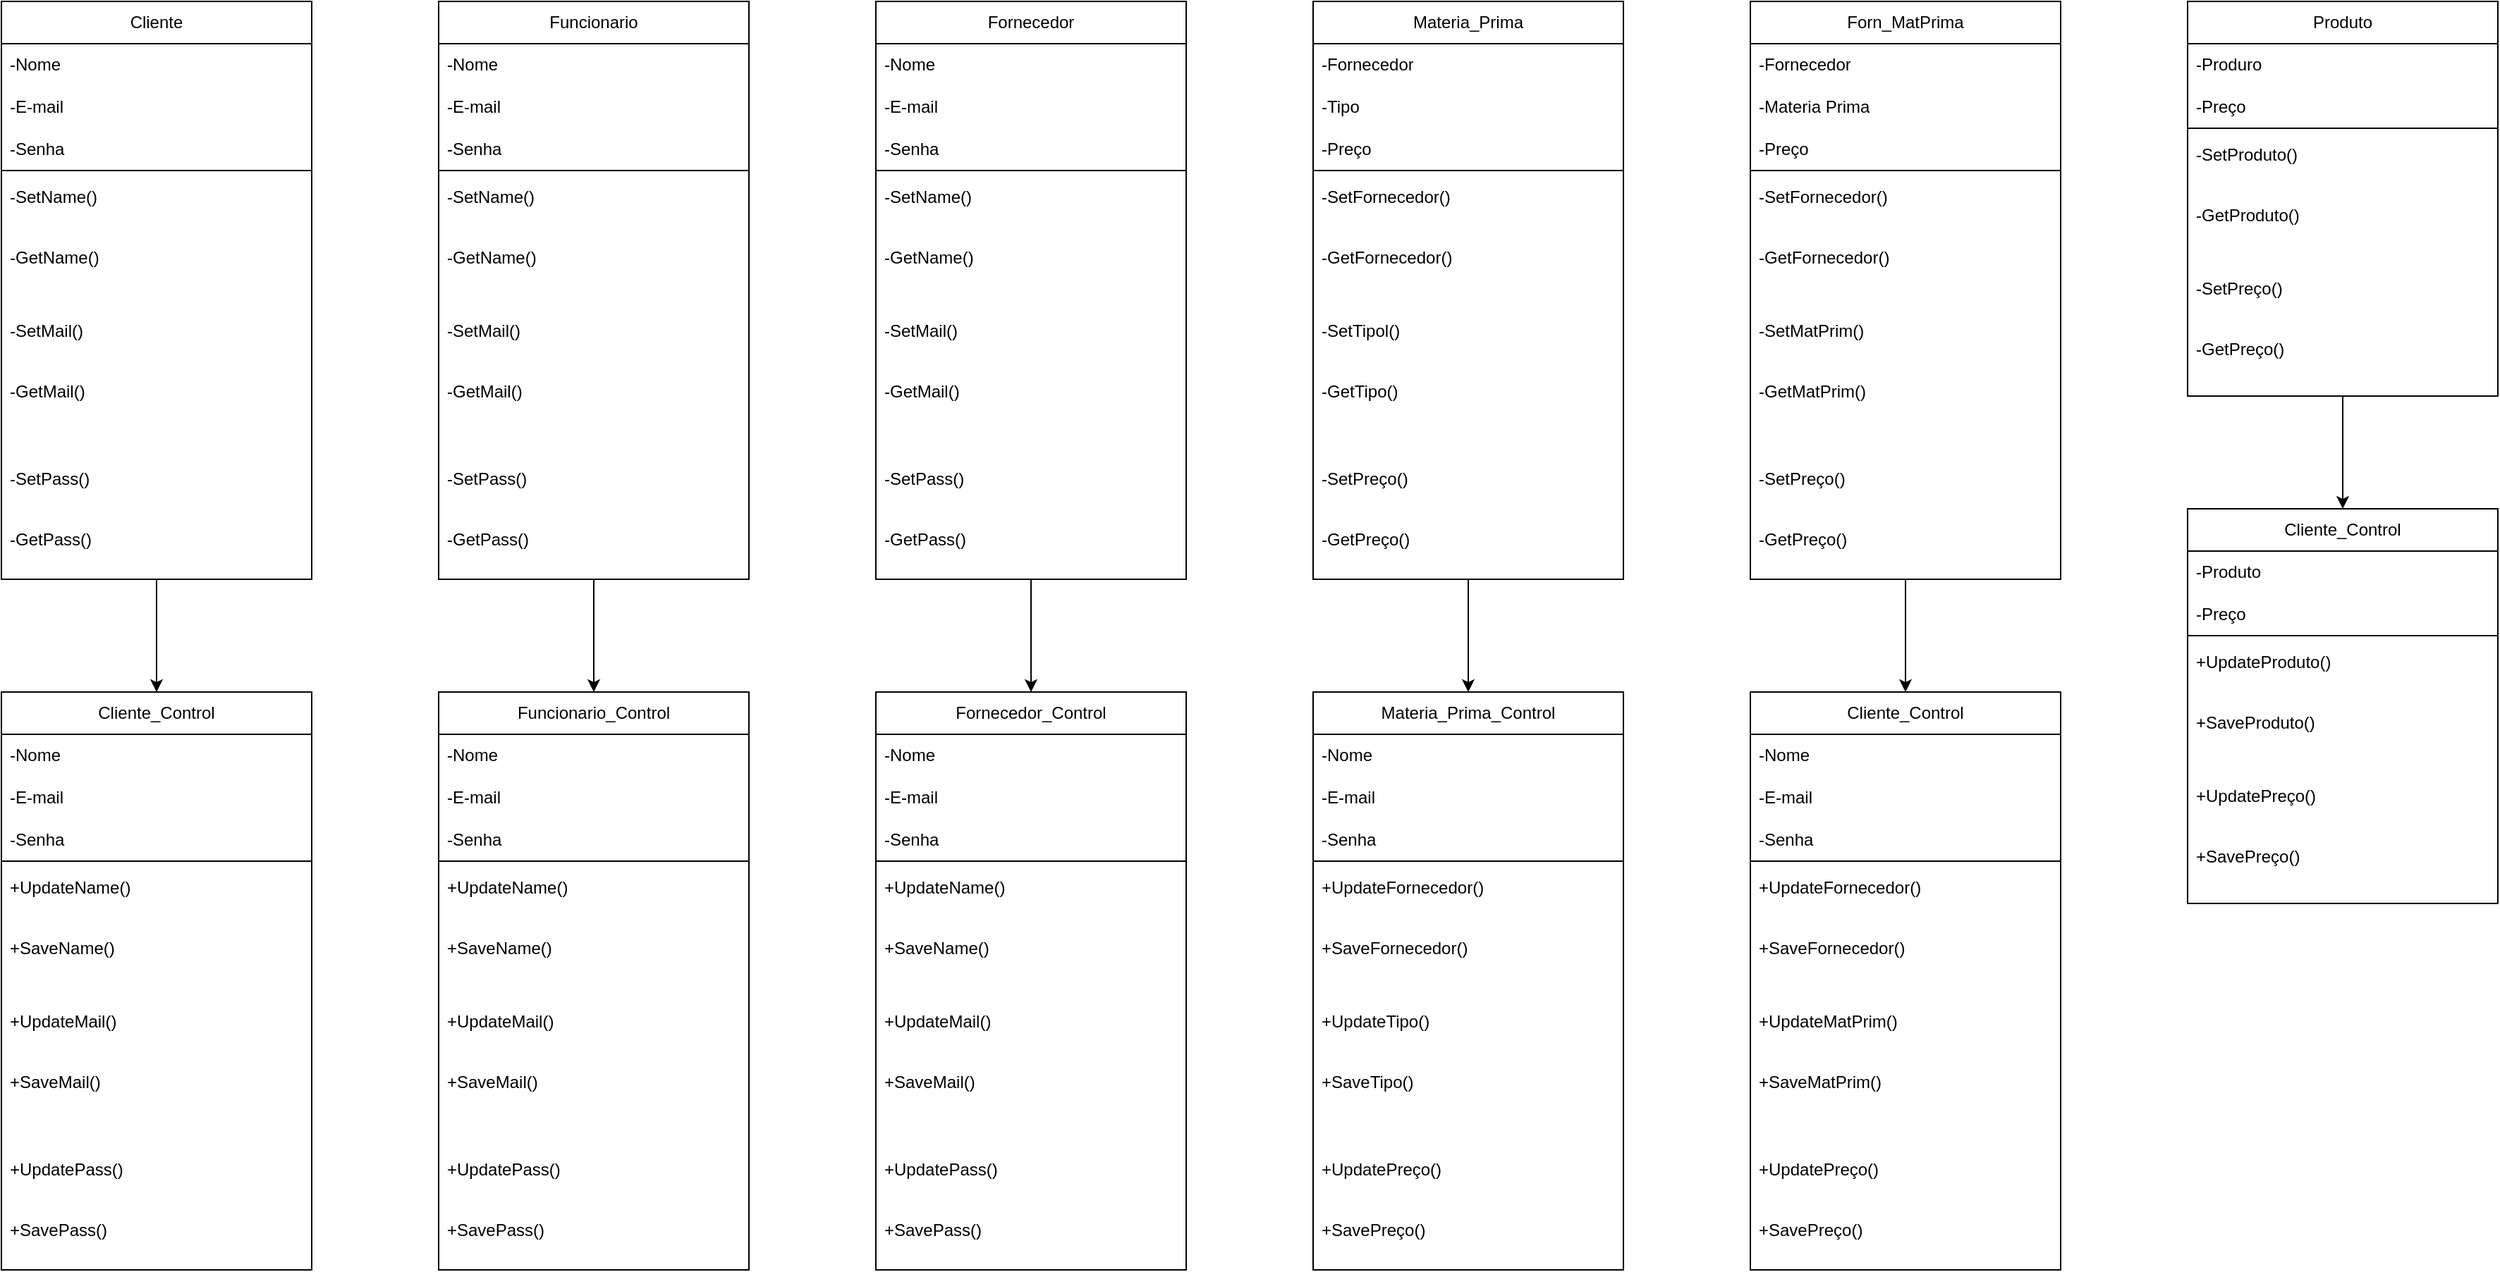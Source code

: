 <mxfile version="24.7.1" type="device">
  <diagram name="Página-1" id="zvrtA9uMxVIVxmkXYuaZ">
    <mxGraphModel dx="1664" dy="1081" grid="1" gridSize="10" guides="1" tooltips="1" connect="1" arrows="1" fold="1" page="0" pageScale="1" pageWidth="827" pageHeight="1169" math="0" shadow="0">
      <root>
        <mxCell id="0" />
        <mxCell id="1" parent="0" />
        <mxCell id="nqhEkGHsLleYSF5zNb8S-118" value="" style="group" vertex="1" connectable="0" parent="1">
          <mxGeometry x="-40" y="-180" width="220" height="410" as="geometry" />
        </mxCell>
        <mxCell id="nqhEkGHsLleYSF5zNb8S-119" value="Cliente" style="swimlane;fontStyle=0;childLayout=stackLayout;horizontal=1;startSize=30;horizontalStack=0;resizeParent=1;resizeParentMax=0;resizeLast=0;collapsible=1;marginBottom=0;whiteSpace=wrap;html=1;" vertex="1" parent="nqhEkGHsLleYSF5zNb8S-118">
          <mxGeometry width="220" height="120" as="geometry" />
        </mxCell>
        <mxCell id="nqhEkGHsLleYSF5zNb8S-120" value="-Nome" style="text;strokeColor=none;fillColor=none;align=left;verticalAlign=middle;spacingLeft=4;spacingRight=4;overflow=hidden;points=[[0,0.5],[1,0.5]];portConstraint=eastwest;rotatable=0;whiteSpace=wrap;html=1;" vertex="1" parent="nqhEkGHsLleYSF5zNb8S-119">
          <mxGeometry y="30" width="220" height="30" as="geometry" />
        </mxCell>
        <mxCell id="nqhEkGHsLleYSF5zNb8S-121" value="-E-mail" style="text;strokeColor=none;fillColor=none;align=left;verticalAlign=middle;spacingLeft=4;spacingRight=4;overflow=hidden;points=[[0,0.5],[1,0.5]];portConstraint=eastwest;rotatable=0;whiteSpace=wrap;html=1;" vertex="1" parent="nqhEkGHsLleYSF5zNb8S-119">
          <mxGeometry y="60" width="220" height="30" as="geometry" />
        </mxCell>
        <mxCell id="nqhEkGHsLleYSF5zNb8S-122" value="&lt;div&gt;-Senha&lt;/div&gt;" style="text;strokeColor=none;fillColor=none;align=left;verticalAlign=middle;spacingLeft=4;spacingRight=4;overflow=hidden;points=[[0,0.5],[1,0.5]];portConstraint=eastwest;rotatable=0;whiteSpace=wrap;html=1;" vertex="1" parent="nqhEkGHsLleYSF5zNb8S-119">
          <mxGeometry y="90" width="220" height="30" as="geometry" />
        </mxCell>
        <mxCell id="nqhEkGHsLleYSF5zNb8S-123" value="" style="swimlane;fontStyle=0;childLayout=stackLayout;horizontal=1;startSize=0;horizontalStack=0;resizeParent=1;resizeParentMax=0;resizeLast=0;collapsible=1;marginBottom=0;whiteSpace=wrap;html=1;" vertex="1" parent="nqhEkGHsLleYSF5zNb8S-118">
          <mxGeometry y="120" width="220" height="290" as="geometry" />
        </mxCell>
        <mxCell id="nqhEkGHsLleYSF5zNb8S-124" value="-SetName()&lt;div&gt;&lt;br&gt;&lt;/div&gt;&lt;div&gt;&lt;br&gt;&lt;div&gt;-GetName()&lt;/div&gt;&lt;/div&gt;" style="text;strokeColor=none;fillColor=none;align=left;verticalAlign=middle;spacingLeft=4;spacingRight=4;overflow=hidden;points=[[0,0.5],[1,0.5]];portConstraint=eastwest;rotatable=0;whiteSpace=wrap;html=1;" vertex="1" parent="nqhEkGHsLleYSF5zNb8S-123">
          <mxGeometry width="220" height="80" as="geometry" />
        </mxCell>
        <mxCell id="nqhEkGHsLleYSF5zNb8S-125" value="-SetMail()&lt;div&gt;&lt;br&gt;&lt;/div&gt;&lt;div&gt;&lt;br&gt;&lt;div&gt;-GetMail()&lt;/div&gt;&lt;/div&gt;" style="text;strokeColor=none;fillColor=none;align=left;verticalAlign=middle;spacingLeft=4;spacingRight=4;overflow=hidden;points=[[0,0.5],[1,0.5]];portConstraint=eastwest;rotatable=0;whiteSpace=wrap;html=1;" vertex="1" parent="nqhEkGHsLleYSF5zNb8S-123">
          <mxGeometry y="80" width="220" height="110" as="geometry" />
        </mxCell>
        <mxCell id="nqhEkGHsLleYSF5zNb8S-126" value="-SetPass()&lt;div&gt;&lt;br&gt;&lt;/div&gt;&lt;div&gt;&lt;br&gt;&lt;/div&gt;&lt;div&gt;-GetPass()&lt;/div&gt;" style="text;strokeColor=none;fillColor=none;align=left;verticalAlign=middle;spacingLeft=4;spacingRight=4;overflow=hidden;points=[[0,0.5],[1,0.5]];portConstraint=eastwest;rotatable=0;whiteSpace=wrap;html=1;" vertex="1" parent="nqhEkGHsLleYSF5zNb8S-123">
          <mxGeometry y="190" width="220" height="100" as="geometry" />
        </mxCell>
        <mxCell id="nqhEkGHsLleYSF5zNb8S-127" value="" style="group" vertex="1" connectable="0" parent="1">
          <mxGeometry x="-40" y="310" width="220" height="410" as="geometry" />
        </mxCell>
        <mxCell id="nqhEkGHsLleYSF5zNb8S-128" value="Cliente_Control" style="swimlane;fontStyle=0;childLayout=stackLayout;horizontal=1;startSize=30;horizontalStack=0;resizeParent=1;resizeParentMax=0;resizeLast=0;collapsible=1;marginBottom=0;whiteSpace=wrap;html=1;" vertex="1" parent="nqhEkGHsLleYSF5zNb8S-127">
          <mxGeometry width="220" height="120" as="geometry" />
        </mxCell>
        <mxCell id="nqhEkGHsLleYSF5zNb8S-129" value="-Nome" style="text;strokeColor=none;fillColor=none;align=left;verticalAlign=middle;spacingLeft=4;spacingRight=4;overflow=hidden;points=[[0,0.5],[1,0.5]];portConstraint=eastwest;rotatable=0;whiteSpace=wrap;html=1;" vertex="1" parent="nqhEkGHsLleYSF5zNb8S-128">
          <mxGeometry y="30" width="220" height="30" as="geometry" />
        </mxCell>
        <mxCell id="nqhEkGHsLleYSF5zNb8S-130" value="-E-mail" style="text;strokeColor=none;fillColor=none;align=left;verticalAlign=middle;spacingLeft=4;spacingRight=4;overflow=hidden;points=[[0,0.5],[1,0.5]];portConstraint=eastwest;rotatable=0;whiteSpace=wrap;html=1;" vertex="1" parent="nqhEkGHsLleYSF5zNb8S-128">
          <mxGeometry y="60" width="220" height="30" as="geometry" />
        </mxCell>
        <mxCell id="nqhEkGHsLleYSF5zNb8S-131" value="&lt;div&gt;-Senha&lt;/div&gt;" style="text;strokeColor=none;fillColor=none;align=left;verticalAlign=middle;spacingLeft=4;spacingRight=4;overflow=hidden;points=[[0,0.5],[1,0.5]];portConstraint=eastwest;rotatable=0;whiteSpace=wrap;html=1;" vertex="1" parent="nqhEkGHsLleYSF5zNb8S-128">
          <mxGeometry y="90" width="220" height="30" as="geometry" />
        </mxCell>
        <mxCell id="nqhEkGHsLleYSF5zNb8S-132" value="" style="swimlane;fontStyle=0;childLayout=stackLayout;horizontal=1;startSize=0;horizontalStack=0;resizeParent=1;resizeParentMax=0;resizeLast=0;collapsible=1;marginBottom=0;whiteSpace=wrap;html=1;" vertex="1" parent="nqhEkGHsLleYSF5zNb8S-127">
          <mxGeometry y="120" width="220" height="290" as="geometry" />
        </mxCell>
        <mxCell id="nqhEkGHsLleYSF5zNb8S-133" value="+UpdateName()&lt;div&gt;&lt;br&gt;&lt;/div&gt;&lt;div&gt;&lt;br&gt;&lt;div&gt;+SaveName()&lt;/div&gt;&lt;/div&gt;" style="text;strokeColor=none;fillColor=none;align=left;verticalAlign=middle;spacingLeft=4;spacingRight=4;overflow=hidden;points=[[0,0.5],[1,0.5]];portConstraint=eastwest;rotatable=0;whiteSpace=wrap;html=1;" vertex="1" parent="nqhEkGHsLleYSF5zNb8S-132">
          <mxGeometry width="220" height="80" as="geometry" />
        </mxCell>
        <mxCell id="nqhEkGHsLleYSF5zNb8S-134" value="+UpdateMail()&lt;div&gt;&lt;br&gt;&lt;/div&gt;&lt;div&gt;&lt;br&gt;&lt;div&gt;+SaveMail()&lt;/div&gt;&lt;/div&gt;" style="text;strokeColor=none;fillColor=none;align=left;verticalAlign=middle;spacingLeft=4;spacingRight=4;overflow=hidden;points=[[0,0.5],[1,0.5]];portConstraint=eastwest;rotatable=0;whiteSpace=wrap;html=1;" vertex="1" parent="nqhEkGHsLleYSF5zNb8S-132">
          <mxGeometry y="80" width="220" height="110" as="geometry" />
        </mxCell>
        <mxCell id="nqhEkGHsLleYSF5zNb8S-135" value="+UpdatePass()&lt;div&gt;&lt;br&gt;&lt;/div&gt;&lt;div&gt;&lt;span style=&quot;background-color: initial;&quot;&gt;&lt;br&gt;&lt;/span&gt;&lt;/div&gt;&lt;div&gt;&lt;span style=&quot;background-color: initial;&quot;&gt;+SavePass()&lt;/span&gt;&lt;br&gt;&lt;/div&gt;" style="text;strokeColor=none;fillColor=none;align=left;verticalAlign=middle;spacingLeft=4;spacingRight=4;overflow=hidden;points=[[0,0.5],[1,0.5]];portConstraint=eastwest;rotatable=0;whiteSpace=wrap;html=1;" vertex="1" parent="nqhEkGHsLleYSF5zNb8S-132">
          <mxGeometry y="190" width="220" height="100" as="geometry" />
        </mxCell>
        <mxCell id="nqhEkGHsLleYSF5zNb8S-136" value="" style="endArrow=classic;html=1;rounded=0;entryX=0.5;entryY=0;entryDx=0;entryDy=0;" edge="1" parent="1" target="nqhEkGHsLleYSF5zNb8S-128">
          <mxGeometry width="50" height="50" relative="1" as="geometry">
            <mxPoint x="70" y="230" as="sourcePoint" />
            <mxPoint x="-20" y="150" as="targetPoint" />
          </mxGeometry>
        </mxCell>
        <mxCell id="nqhEkGHsLleYSF5zNb8S-213" value="" style="group" vertex="1" connectable="0" parent="1">
          <mxGeometry x="270" y="-180" width="220" height="410" as="geometry" />
        </mxCell>
        <mxCell id="nqhEkGHsLleYSF5zNb8S-214" value="Funcionario" style="swimlane;fontStyle=0;childLayout=stackLayout;horizontal=1;startSize=30;horizontalStack=0;resizeParent=1;resizeParentMax=0;resizeLast=0;collapsible=1;marginBottom=0;whiteSpace=wrap;html=1;" vertex="1" parent="nqhEkGHsLleYSF5zNb8S-213">
          <mxGeometry width="220" height="120" as="geometry" />
        </mxCell>
        <mxCell id="nqhEkGHsLleYSF5zNb8S-215" value="-Nome" style="text;strokeColor=none;fillColor=none;align=left;verticalAlign=middle;spacingLeft=4;spacingRight=4;overflow=hidden;points=[[0,0.5],[1,0.5]];portConstraint=eastwest;rotatable=0;whiteSpace=wrap;html=1;" vertex="1" parent="nqhEkGHsLleYSF5zNb8S-214">
          <mxGeometry y="30" width="220" height="30" as="geometry" />
        </mxCell>
        <mxCell id="nqhEkGHsLleYSF5zNb8S-216" value="-E-mail" style="text;strokeColor=none;fillColor=none;align=left;verticalAlign=middle;spacingLeft=4;spacingRight=4;overflow=hidden;points=[[0,0.5],[1,0.5]];portConstraint=eastwest;rotatable=0;whiteSpace=wrap;html=1;" vertex="1" parent="nqhEkGHsLleYSF5zNb8S-214">
          <mxGeometry y="60" width="220" height="30" as="geometry" />
        </mxCell>
        <mxCell id="nqhEkGHsLleYSF5zNb8S-217" value="&lt;div&gt;-Senha&lt;/div&gt;" style="text;strokeColor=none;fillColor=none;align=left;verticalAlign=middle;spacingLeft=4;spacingRight=4;overflow=hidden;points=[[0,0.5],[1,0.5]];portConstraint=eastwest;rotatable=0;whiteSpace=wrap;html=1;" vertex="1" parent="nqhEkGHsLleYSF5zNb8S-214">
          <mxGeometry y="90" width="220" height="30" as="geometry" />
        </mxCell>
        <mxCell id="nqhEkGHsLleYSF5zNb8S-218" value="" style="swimlane;fontStyle=0;childLayout=stackLayout;horizontal=1;startSize=0;horizontalStack=0;resizeParent=1;resizeParentMax=0;resizeLast=0;collapsible=1;marginBottom=0;whiteSpace=wrap;html=1;" vertex="1" parent="nqhEkGHsLleYSF5zNb8S-213">
          <mxGeometry y="120" width="220" height="290" as="geometry" />
        </mxCell>
        <mxCell id="nqhEkGHsLleYSF5zNb8S-219" value="-SetName()&lt;div&gt;&lt;br&gt;&lt;/div&gt;&lt;div&gt;&lt;br&gt;&lt;div&gt;-GetName()&lt;/div&gt;&lt;/div&gt;" style="text;strokeColor=none;fillColor=none;align=left;verticalAlign=middle;spacingLeft=4;spacingRight=4;overflow=hidden;points=[[0,0.5],[1,0.5]];portConstraint=eastwest;rotatable=0;whiteSpace=wrap;html=1;" vertex="1" parent="nqhEkGHsLleYSF5zNb8S-218">
          <mxGeometry width="220" height="80" as="geometry" />
        </mxCell>
        <mxCell id="nqhEkGHsLleYSF5zNb8S-220" value="-SetMail()&lt;div&gt;&lt;br&gt;&lt;/div&gt;&lt;div&gt;&lt;br&gt;&lt;div&gt;-GetMail()&lt;/div&gt;&lt;/div&gt;" style="text;strokeColor=none;fillColor=none;align=left;verticalAlign=middle;spacingLeft=4;spacingRight=4;overflow=hidden;points=[[0,0.5],[1,0.5]];portConstraint=eastwest;rotatable=0;whiteSpace=wrap;html=1;" vertex="1" parent="nqhEkGHsLleYSF5zNb8S-218">
          <mxGeometry y="80" width="220" height="110" as="geometry" />
        </mxCell>
        <mxCell id="nqhEkGHsLleYSF5zNb8S-221" value="-SetPass()&lt;div&gt;&lt;br&gt;&lt;/div&gt;&lt;div&gt;&lt;br&gt;&lt;/div&gt;&lt;div&gt;-GetPass()&lt;/div&gt;" style="text;strokeColor=none;fillColor=none;align=left;verticalAlign=middle;spacingLeft=4;spacingRight=4;overflow=hidden;points=[[0,0.5],[1,0.5]];portConstraint=eastwest;rotatable=0;whiteSpace=wrap;html=1;" vertex="1" parent="nqhEkGHsLleYSF5zNb8S-218">
          <mxGeometry y="190" width="220" height="100" as="geometry" />
        </mxCell>
        <mxCell id="nqhEkGHsLleYSF5zNb8S-222" value="" style="group" vertex="1" connectable="0" parent="1">
          <mxGeometry x="270" y="310" width="220" height="410" as="geometry" />
        </mxCell>
        <mxCell id="nqhEkGHsLleYSF5zNb8S-223" value="Funcionario_Control" style="swimlane;fontStyle=0;childLayout=stackLayout;horizontal=1;startSize=30;horizontalStack=0;resizeParent=1;resizeParentMax=0;resizeLast=0;collapsible=1;marginBottom=0;whiteSpace=wrap;html=1;" vertex="1" parent="nqhEkGHsLleYSF5zNb8S-222">
          <mxGeometry width="220" height="120" as="geometry" />
        </mxCell>
        <mxCell id="nqhEkGHsLleYSF5zNb8S-224" value="-Nome" style="text;strokeColor=none;fillColor=none;align=left;verticalAlign=middle;spacingLeft=4;spacingRight=4;overflow=hidden;points=[[0,0.5],[1,0.5]];portConstraint=eastwest;rotatable=0;whiteSpace=wrap;html=1;" vertex="1" parent="nqhEkGHsLleYSF5zNb8S-223">
          <mxGeometry y="30" width="220" height="30" as="geometry" />
        </mxCell>
        <mxCell id="nqhEkGHsLleYSF5zNb8S-225" value="-E-mail" style="text;strokeColor=none;fillColor=none;align=left;verticalAlign=middle;spacingLeft=4;spacingRight=4;overflow=hidden;points=[[0,0.5],[1,0.5]];portConstraint=eastwest;rotatable=0;whiteSpace=wrap;html=1;" vertex="1" parent="nqhEkGHsLleYSF5zNb8S-223">
          <mxGeometry y="60" width="220" height="30" as="geometry" />
        </mxCell>
        <mxCell id="nqhEkGHsLleYSF5zNb8S-226" value="&lt;div&gt;-Senha&lt;/div&gt;" style="text;strokeColor=none;fillColor=none;align=left;verticalAlign=middle;spacingLeft=4;spacingRight=4;overflow=hidden;points=[[0,0.5],[1,0.5]];portConstraint=eastwest;rotatable=0;whiteSpace=wrap;html=1;" vertex="1" parent="nqhEkGHsLleYSF5zNb8S-223">
          <mxGeometry y="90" width="220" height="30" as="geometry" />
        </mxCell>
        <mxCell id="nqhEkGHsLleYSF5zNb8S-227" value="" style="swimlane;fontStyle=0;childLayout=stackLayout;horizontal=1;startSize=0;horizontalStack=0;resizeParent=1;resizeParentMax=0;resizeLast=0;collapsible=1;marginBottom=0;whiteSpace=wrap;html=1;" vertex="1" parent="nqhEkGHsLleYSF5zNb8S-222">
          <mxGeometry y="120" width="220" height="290" as="geometry" />
        </mxCell>
        <mxCell id="nqhEkGHsLleYSF5zNb8S-228" value="+UpdateName()&lt;div&gt;&lt;br&gt;&lt;/div&gt;&lt;div&gt;&lt;br&gt;&lt;div&gt;+SaveName()&lt;/div&gt;&lt;/div&gt;" style="text;strokeColor=none;fillColor=none;align=left;verticalAlign=middle;spacingLeft=4;spacingRight=4;overflow=hidden;points=[[0,0.5],[1,0.5]];portConstraint=eastwest;rotatable=0;whiteSpace=wrap;html=1;" vertex="1" parent="nqhEkGHsLleYSF5zNb8S-227">
          <mxGeometry width="220" height="80" as="geometry" />
        </mxCell>
        <mxCell id="nqhEkGHsLleYSF5zNb8S-229" value="+UpdateMail()&lt;div&gt;&lt;br&gt;&lt;/div&gt;&lt;div&gt;&lt;br&gt;&lt;div&gt;+SaveMail()&lt;/div&gt;&lt;/div&gt;" style="text;strokeColor=none;fillColor=none;align=left;verticalAlign=middle;spacingLeft=4;spacingRight=4;overflow=hidden;points=[[0,0.5],[1,0.5]];portConstraint=eastwest;rotatable=0;whiteSpace=wrap;html=1;" vertex="1" parent="nqhEkGHsLleYSF5zNb8S-227">
          <mxGeometry y="80" width="220" height="110" as="geometry" />
        </mxCell>
        <mxCell id="nqhEkGHsLleYSF5zNb8S-230" value="+UpdatePass()&lt;div&gt;&lt;br&gt;&lt;/div&gt;&lt;div&gt;&lt;span style=&quot;background-color: initial;&quot;&gt;&lt;br&gt;&lt;/span&gt;&lt;/div&gt;&lt;div&gt;&lt;span style=&quot;background-color: initial;&quot;&gt;+SavePass()&lt;/span&gt;&lt;br&gt;&lt;/div&gt;" style="text;strokeColor=none;fillColor=none;align=left;verticalAlign=middle;spacingLeft=4;spacingRight=4;overflow=hidden;points=[[0,0.5],[1,0.5]];portConstraint=eastwest;rotatable=0;whiteSpace=wrap;html=1;" vertex="1" parent="nqhEkGHsLleYSF5zNb8S-227">
          <mxGeometry y="190" width="220" height="100" as="geometry" />
        </mxCell>
        <mxCell id="nqhEkGHsLleYSF5zNb8S-231" value="" style="endArrow=classic;html=1;rounded=0;entryX=0.5;entryY=0;entryDx=0;entryDy=0;" edge="1" parent="1" target="nqhEkGHsLleYSF5zNb8S-223">
          <mxGeometry width="50" height="50" relative="1" as="geometry">
            <mxPoint x="380" y="230" as="sourcePoint" />
            <mxPoint x="290" y="150" as="targetPoint" />
          </mxGeometry>
        </mxCell>
        <mxCell id="nqhEkGHsLleYSF5zNb8S-232" value="" style="group" vertex="1" connectable="0" parent="1">
          <mxGeometry x="580" y="-180" width="220" height="410" as="geometry" />
        </mxCell>
        <mxCell id="nqhEkGHsLleYSF5zNb8S-233" value="Fornecedor" style="swimlane;fontStyle=0;childLayout=stackLayout;horizontal=1;startSize=30;horizontalStack=0;resizeParent=1;resizeParentMax=0;resizeLast=0;collapsible=1;marginBottom=0;whiteSpace=wrap;html=1;" vertex="1" parent="nqhEkGHsLleYSF5zNb8S-232">
          <mxGeometry width="220" height="120" as="geometry" />
        </mxCell>
        <mxCell id="nqhEkGHsLleYSF5zNb8S-234" value="-Nome" style="text;strokeColor=none;fillColor=none;align=left;verticalAlign=middle;spacingLeft=4;spacingRight=4;overflow=hidden;points=[[0,0.5],[1,0.5]];portConstraint=eastwest;rotatable=0;whiteSpace=wrap;html=1;" vertex="1" parent="nqhEkGHsLleYSF5zNb8S-233">
          <mxGeometry y="30" width="220" height="30" as="geometry" />
        </mxCell>
        <mxCell id="nqhEkGHsLleYSF5zNb8S-235" value="-E-mail" style="text;strokeColor=none;fillColor=none;align=left;verticalAlign=middle;spacingLeft=4;spacingRight=4;overflow=hidden;points=[[0,0.5],[1,0.5]];portConstraint=eastwest;rotatable=0;whiteSpace=wrap;html=1;" vertex="1" parent="nqhEkGHsLleYSF5zNb8S-233">
          <mxGeometry y="60" width="220" height="30" as="geometry" />
        </mxCell>
        <mxCell id="nqhEkGHsLleYSF5zNb8S-236" value="&lt;div&gt;-Senha&lt;/div&gt;" style="text;strokeColor=none;fillColor=none;align=left;verticalAlign=middle;spacingLeft=4;spacingRight=4;overflow=hidden;points=[[0,0.5],[1,0.5]];portConstraint=eastwest;rotatable=0;whiteSpace=wrap;html=1;" vertex="1" parent="nqhEkGHsLleYSF5zNb8S-233">
          <mxGeometry y="90" width="220" height="30" as="geometry" />
        </mxCell>
        <mxCell id="nqhEkGHsLleYSF5zNb8S-237" value="" style="swimlane;fontStyle=0;childLayout=stackLayout;horizontal=1;startSize=0;horizontalStack=0;resizeParent=1;resizeParentMax=0;resizeLast=0;collapsible=1;marginBottom=0;whiteSpace=wrap;html=1;" vertex="1" parent="nqhEkGHsLleYSF5zNb8S-232">
          <mxGeometry y="120" width="220" height="290" as="geometry" />
        </mxCell>
        <mxCell id="nqhEkGHsLleYSF5zNb8S-238" value="-SetName()&lt;div&gt;&lt;br&gt;&lt;/div&gt;&lt;div&gt;&lt;br&gt;&lt;div&gt;-GetName()&lt;/div&gt;&lt;/div&gt;" style="text;strokeColor=none;fillColor=none;align=left;verticalAlign=middle;spacingLeft=4;spacingRight=4;overflow=hidden;points=[[0,0.5],[1,0.5]];portConstraint=eastwest;rotatable=0;whiteSpace=wrap;html=1;" vertex="1" parent="nqhEkGHsLleYSF5zNb8S-237">
          <mxGeometry width="220" height="80" as="geometry" />
        </mxCell>
        <mxCell id="nqhEkGHsLleYSF5zNb8S-239" value="-SetMail()&lt;div&gt;&lt;br&gt;&lt;/div&gt;&lt;div&gt;&lt;br&gt;&lt;div&gt;-GetMail()&lt;/div&gt;&lt;/div&gt;" style="text;strokeColor=none;fillColor=none;align=left;verticalAlign=middle;spacingLeft=4;spacingRight=4;overflow=hidden;points=[[0,0.5],[1,0.5]];portConstraint=eastwest;rotatable=0;whiteSpace=wrap;html=1;" vertex="1" parent="nqhEkGHsLleYSF5zNb8S-237">
          <mxGeometry y="80" width="220" height="110" as="geometry" />
        </mxCell>
        <mxCell id="nqhEkGHsLleYSF5zNb8S-240" value="-SetPass()&lt;div&gt;&lt;br&gt;&lt;/div&gt;&lt;div&gt;&lt;br&gt;&lt;/div&gt;&lt;div&gt;-GetPass()&lt;/div&gt;" style="text;strokeColor=none;fillColor=none;align=left;verticalAlign=middle;spacingLeft=4;spacingRight=4;overflow=hidden;points=[[0,0.5],[1,0.5]];portConstraint=eastwest;rotatable=0;whiteSpace=wrap;html=1;" vertex="1" parent="nqhEkGHsLleYSF5zNb8S-237">
          <mxGeometry y="190" width="220" height="100" as="geometry" />
        </mxCell>
        <mxCell id="nqhEkGHsLleYSF5zNb8S-241" value="" style="group" vertex="1" connectable="0" parent="1">
          <mxGeometry x="580" y="310" width="220" height="410" as="geometry" />
        </mxCell>
        <mxCell id="nqhEkGHsLleYSF5zNb8S-242" value="Fornecedor_Control" style="swimlane;fontStyle=0;childLayout=stackLayout;horizontal=1;startSize=30;horizontalStack=0;resizeParent=1;resizeParentMax=0;resizeLast=0;collapsible=1;marginBottom=0;whiteSpace=wrap;html=1;" vertex="1" parent="nqhEkGHsLleYSF5zNb8S-241">
          <mxGeometry width="220" height="120" as="geometry" />
        </mxCell>
        <mxCell id="nqhEkGHsLleYSF5zNb8S-243" value="-Nome" style="text;strokeColor=none;fillColor=none;align=left;verticalAlign=middle;spacingLeft=4;spacingRight=4;overflow=hidden;points=[[0,0.5],[1,0.5]];portConstraint=eastwest;rotatable=0;whiteSpace=wrap;html=1;" vertex="1" parent="nqhEkGHsLleYSF5zNb8S-242">
          <mxGeometry y="30" width="220" height="30" as="geometry" />
        </mxCell>
        <mxCell id="nqhEkGHsLleYSF5zNb8S-244" value="-E-mail" style="text;strokeColor=none;fillColor=none;align=left;verticalAlign=middle;spacingLeft=4;spacingRight=4;overflow=hidden;points=[[0,0.5],[1,0.5]];portConstraint=eastwest;rotatable=0;whiteSpace=wrap;html=1;" vertex="1" parent="nqhEkGHsLleYSF5zNb8S-242">
          <mxGeometry y="60" width="220" height="30" as="geometry" />
        </mxCell>
        <mxCell id="nqhEkGHsLleYSF5zNb8S-245" value="&lt;div&gt;-Senha&lt;/div&gt;" style="text;strokeColor=none;fillColor=none;align=left;verticalAlign=middle;spacingLeft=4;spacingRight=4;overflow=hidden;points=[[0,0.5],[1,0.5]];portConstraint=eastwest;rotatable=0;whiteSpace=wrap;html=1;" vertex="1" parent="nqhEkGHsLleYSF5zNb8S-242">
          <mxGeometry y="90" width="220" height="30" as="geometry" />
        </mxCell>
        <mxCell id="nqhEkGHsLleYSF5zNb8S-246" value="" style="swimlane;fontStyle=0;childLayout=stackLayout;horizontal=1;startSize=0;horizontalStack=0;resizeParent=1;resizeParentMax=0;resizeLast=0;collapsible=1;marginBottom=0;whiteSpace=wrap;html=1;" vertex="1" parent="nqhEkGHsLleYSF5zNb8S-241">
          <mxGeometry y="120" width="220" height="290" as="geometry" />
        </mxCell>
        <mxCell id="nqhEkGHsLleYSF5zNb8S-247" value="+UpdateName()&lt;div&gt;&lt;br&gt;&lt;/div&gt;&lt;div&gt;&lt;br&gt;&lt;div&gt;+SaveName()&lt;/div&gt;&lt;/div&gt;" style="text;strokeColor=none;fillColor=none;align=left;verticalAlign=middle;spacingLeft=4;spacingRight=4;overflow=hidden;points=[[0,0.5],[1,0.5]];portConstraint=eastwest;rotatable=0;whiteSpace=wrap;html=1;" vertex="1" parent="nqhEkGHsLleYSF5zNb8S-246">
          <mxGeometry width="220" height="80" as="geometry" />
        </mxCell>
        <mxCell id="nqhEkGHsLleYSF5zNb8S-248" value="+UpdateMail()&lt;div&gt;&lt;br&gt;&lt;/div&gt;&lt;div&gt;&lt;br&gt;&lt;div&gt;+SaveMail()&lt;/div&gt;&lt;/div&gt;" style="text;strokeColor=none;fillColor=none;align=left;verticalAlign=middle;spacingLeft=4;spacingRight=4;overflow=hidden;points=[[0,0.5],[1,0.5]];portConstraint=eastwest;rotatable=0;whiteSpace=wrap;html=1;" vertex="1" parent="nqhEkGHsLleYSF5zNb8S-246">
          <mxGeometry y="80" width="220" height="110" as="geometry" />
        </mxCell>
        <mxCell id="nqhEkGHsLleYSF5zNb8S-249" value="+UpdatePass()&lt;div&gt;&lt;br&gt;&lt;/div&gt;&lt;div&gt;&lt;span style=&quot;background-color: initial;&quot;&gt;&lt;br&gt;&lt;/span&gt;&lt;/div&gt;&lt;div&gt;&lt;span style=&quot;background-color: initial;&quot;&gt;+SavePass()&lt;/span&gt;&lt;br&gt;&lt;/div&gt;" style="text;strokeColor=none;fillColor=none;align=left;verticalAlign=middle;spacingLeft=4;spacingRight=4;overflow=hidden;points=[[0,0.5],[1,0.5]];portConstraint=eastwest;rotatable=0;whiteSpace=wrap;html=1;" vertex="1" parent="nqhEkGHsLleYSF5zNb8S-246">
          <mxGeometry y="190" width="220" height="100" as="geometry" />
        </mxCell>
        <mxCell id="nqhEkGHsLleYSF5zNb8S-250" value="" style="endArrow=classic;html=1;rounded=0;entryX=0.5;entryY=0;entryDx=0;entryDy=0;" edge="1" parent="1" target="nqhEkGHsLleYSF5zNb8S-242">
          <mxGeometry width="50" height="50" relative="1" as="geometry">
            <mxPoint x="690" y="230" as="sourcePoint" />
            <mxPoint x="600" y="150" as="targetPoint" />
          </mxGeometry>
        </mxCell>
        <mxCell id="nqhEkGHsLleYSF5zNb8S-251" value="" style="group" vertex="1" connectable="0" parent="1">
          <mxGeometry x="890" y="-180" width="220" height="410" as="geometry" />
        </mxCell>
        <mxCell id="nqhEkGHsLleYSF5zNb8S-252" value="Materia_Prima" style="swimlane;fontStyle=0;childLayout=stackLayout;horizontal=1;startSize=30;horizontalStack=0;resizeParent=1;resizeParentMax=0;resizeLast=0;collapsible=1;marginBottom=0;whiteSpace=wrap;html=1;" vertex="1" parent="nqhEkGHsLleYSF5zNb8S-251">
          <mxGeometry width="220" height="120" as="geometry" />
        </mxCell>
        <mxCell id="nqhEkGHsLleYSF5zNb8S-253" value="-Fornecedor" style="text;strokeColor=none;fillColor=none;align=left;verticalAlign=middle;spacingLeft=4;spacingRight=4;overflow=hidden;points=[[0,0.5],[1,0.5]];portConstraint=eastwest;rotatable=0;whiteSpace=wrap;html=1;" vertex="1" parent="nqhEkGHsLleYSF5zNb8S-252">
          <mxGeometry y="30" width="220" height="30" as="geometry" />
        </mxCell>
        <mxCell id="nqhEkGHsLleYSF5zNb8S-254" value="-Tipo" style="text;strokeColor=none;fillColor=none;align=left;verticalAlign=middle;spacingLeft=4;spacingRight=4;overflow=hidden;points=[[0,0.5],[1,0.5]];portConstraint=eastwest;rotatable=0;whiteSpace=wrap;html=1;" vertex="1" parent="nqhEkGHsLleYSF5zNb8S-252">
          <mxGeometry y="60" width="220" height="30" as="geometry" />
        </mxCell>
        <mxCell id="nqhEkGHsLleYSF5zNb8S-255" value="-Preço" style="text;strokeColor=none;fillColor=none;align=left;verticalAlign=middle;spacingLeft=4;spacingRight=4;overflow=hidden;points=[[0,0.5],[1,0.5]];portConstraint=eastwest;rotatable=0;whiteSpace=wrap;html=1;" vertex="1" parent="nqhEkGHsLleYSF5zNb8S-252">
          <mxGeometry y="90" width="220" height="30" as="geometry" />
        </mxCell>
        <mxCell id="nqhEkGHsLleYSF5zNb8S-256" value="" style="swimlane;fontStyle=0;childLayout=stackLayout;horizontal=1;startSize=0;horizontalStack=0;resizeParent=1;resizeParentMax=0;resizeLast=0;collapsible=1;marginBottom=0;whiteSpace=wrap;html=1;" vertex="1" parent="nqhEkGHsLleYSF5zNb8S-251">
          <mxGeometry y="120" width="220" height="290" as="geometry" />
        </mxCell>
        <mxCell id="nqhEkGHsLleYSF5zNb8S-257" value="-SetFornecedor()&lt;div&gt;&lt;br&gt;&lt;/div&gt;&lt;div&gt;&lt;br&gt;&lt;div&gt;-GetFornecedor()&lt;/div&gt;&lt;/div&gt;" style="text;strokeColor=none;fillColor=none;align=left;verticalAlign=middle;spacingLeft=4;spacingRight=4;overflow=hidden;points=[[0,0.5],[1,0.5]];portConstraint=eastwest;rotatable=0;whiteSpace=wrap;html=1;" vertex="1" parent="nqhEkGHsLleYSF5zNb8S-256">
          <mxGeometry width="220" height="80" as="geometry" />
        </mxCell>
        <mxCell id="nqhEkGHsLleYSF5zNb8S-258" value="-SetTipol()&lt;div&gt;&lt;br&gt;&lt;/div&gt;&lt;div&gt;&lt;br&gt;&lt;div&gt;-GetTipo()&lt;/div&gt;&lt;/div&gt;" style="text;strokeColor=none;fillColor=none;align=left;verticalAlign=middle;spacingLeft=4;spacingRight=4;overflow=hidden;points=[[0,0.5],[1,0.5]];portConstraint=eastwest;rotatable=0;whiteSpace=wrap;html=1;" vertex="1" parent="nqhEkGHsLleYSF5zNb8S-256">
          <mxGeometry y="80" width="220" height="110" as="geometry" />
        </mxCell>
        <mxCell id="nqhEkGHsLleYSF5zNb8S-259" value="-SetPreço()&lt;div&gt;&lt;br&gt;&lt;/div&gt;&lt;div&gt;&lt;br&gt;&lt;/div&gt;&lt;div&gt;-GetPreço()&lt;/div&gt;" style="text;strokeColor=none;fillColor=none;align=left;verticalAlign=middle;spacingLeft=4;spacingRight=4;overflow=hidden;points=[[0,0.5],[1,0.5]];portConstraint=eastwest;rotatable=0;whiteSpace=wrap;html=1;" vertex="1" parent="nqhEkGHsLleYSF5zNb8S-256">
          <mxGeometry y="190" width="220" height="100" as="geometry" />
        </mxCell>
        <mxCell id="nqhEkGHsLleYSF5zNb8S-260" value="" style="group" vertex="1" connectable="0" parent="1">
          <mxGeometry x="890" y="310" width="220" height="410" as="geometry" />
        </mxCell>
        <mxCell id="nqhEkGHsLleYSF5zNb8S-261" value="Materia_Prima_Control" style="swimlane;fontStyle=0;childLayout=stackLayout;horizontal=1;startSize=30;horizontalStack=0;resizeParent=1;resizeParentMax=0;resizeLast=0;collapsible=1;marginBottom=0;whiteSpace=wrap;html=1;" vertex="1" parent="nqhEkGHsLleYSF5zNb8S-260">
          <mxGeometry width="220" height="120" as="geometry" />
        </mxCell>
        <mxCell id="nqhEkGHsLleYSF5zNb8S-262" value="-Nome" style="text;strokeColor=none;fillColor=none;align=left;verticalAlign=middle;spacingLeft=4;spacingRight=4;overflow=hidden;points=[[0,0.5],[1,0.5]];portConstraint=eastwest;rotatable=0;whiteSpace=wrap;html=1;" vertex="1" parent="nqhEkGHsLleYSF5zNb8S-261">
          <mxGeometry y="30" width="220" height="30" as="geometry" />
        </mxCell>
        <mxCell id="nqhEkGHsLleYSF5zNb8S-263" value="-E-mail" style="text;strokeColor=none;fillColor=none;align=left;verticalAlign=middle;spacingLeft=4;spacingRight=4;overflow=hidden;points=[[0,0.5],[1,0.5]];portConstraint=eastwest;rotatable=0;whiteSpace=wrap;html=1;" vertex="1" parent="nqhEkGHsLleYSF5zNb8S-261">
          <mxGeometry y="60" width="220" height="30" as="geometry" />
        </mxCell>
        <mxCell id="nqhEkGHsLleYSF5zNb8S-264" value="&lt;div&gt;-Senha&lt;/div&gt;" style="text;strokeColor=none;fillColor=none;align=left;verticalAlign=middle;spacingLeft=4;spacingRight=4;overflow=hidden;points=[[0,0.5],[1,0.5]];portConstraint=eastwest;rotatable=0;whiteSpace=wrap;html=1;" vertex="1" parent="nqhEkGHsLleYSF5zNb8S-261">
          <mxGeometry y="90" width="220" height="30" as="geometry" />
        </mxCell>
        <mxCell id="nqhEkGHsLleYSF5zNb8S-265" value="" style="swimlane;fontStyle=0;childLayout=stackLayout;horizontal=1;startSize=0;horizontalStack=0;resizeParent=1;resizeParentMax=0;resizeLast=0;collapsible=1;marginBottom=0;whiteSpace=wrap;html=1;" vertex="1" parent="nqhEkGHsLleYSF5zNb8S-260">
          <mxGeometry y="120" width="220" height="290" as="geometry" />
        </mxCell>
        <mxCell id="nqhEkGHsLleYSF5zNb8S-266" value="+UpdateFornecedor()&lt;div&gt;&lt;br&gt;&lt;/div&gt;&lt;div&gt;&lt;br&gt;&lt;div&gt;+SaveFornecedor()&lt;/div&gt;&lt;/div&gt;" style="text;strokeColor=none;fillColor=none;align=left;verticalAlign=middle;spacingLeft=4;spacingRight=4;overflow=hidden;points=[[0,0.5],[1,0.5]];portConstraint=eastwest;rotatable=0;whiteSpace=wrap;html=1;" vertex="1" parent="nqhEkGHsLleYSF5zNb8S-265">
          <mxGeometry width="220" height="80" as="geometry" />
        </mxCell>
        <mxCell id="nqhEkGHsLleYSF5zNb8S-267" value="+UpdateTipo()&lt;div&gt;&lt;br&gt;&lt;/div&gt;&lt;div&gt;&lt;br&gt;&lt;div&gt;+SaveTipo()&lt;/div&gt;&lt;/div&gt;" style="text;strokeColor=none;fillColor=none;align=left;verticalAlign=middle;spacingLeft=4;spacingRight=4;overflow=hidden;points=[[0,0.5],[1,0.5]];portConstraint=eastwest;rotatable=0;whiteSpace=wrap;html=1;" vertex="1" parent="nqhEkGHsLleYSF5zNb8S-265">
          <mxGeometry y="80" width="220" height="110" as="geometry" />
        </mxCell>
        <mxCell id="nqhEkGHsLleYSF5zNb8S-268" value="+UpdatePreço()&lt;div&gt;&lt;br&gt;&lt;/div&gt;&lt;div&gt;&lt;span style=&quot;background-color: initial;&quot;&gt;&lt;br&gt;&lt;/span&gt;&lt;/div&gt;&lt;div&gt;&lt;span style=&quot;background-color: initial;&quot;&gt;+SavePreço()&lt;/span&gt;&lt;br&gt;&lt;/div&gt;" style="text;strokeColor=none;fillColor=none;align=left;verticalAlign=middle;spacingLeft=4;spacingRight=4;overflow=hidden;points=[[0,0.5],[1,0.5]];portConstraint=eastwest;rotatable=0;whiteSpace=wrap;html=1;" vertex="1" parent="nqhEkGHsLleYSF5zNb8S-265">
          <mxGeometry y="190" width="220" height="100" as="geometry" />
        </mxCell>
        <mxCell id="nqhEkGHsLleYSF5zNb8S-269" value="" style="endArrow=classic;html=1;rounded=0;entryX=0.5;entryY=0;entryDx=0;entryDy=0;" edge="1" parent="1" target="nqhEkGHsLleYSF5zNb8S-261">
          <mxGeometry width="50" height="50" relative="1" as="geometry">
            <mxPoint x="1000" y="230" as="sourcePoint" />
            <mxPoint x="910" y="150" as="targetPoint" />
          </mxGeometry>
        </mxCell>
        <mxCell id="nqhEkGHsLleYSF5zNb8S-270" value="" style="group" vertex="1" connectable="0" parent="1">
          <mxGeometry x="1200" y="-180" width="220" height="410" as="geometry" />
        </mxCell>
        <mxCell id="nqhEkGHsLleYSF5zNb8S-271" value="Forn_MatPrima" style="swimlane;fontStyle=0;childLayout=stackLayout;horizontal=1;startSize=30;horizontalStack=0;resizeParent=1;resizeParentMax=0;resizeLast=0;collapsible=1;marginBottom=0;whiteSpace=wrap;html=1;" vertex="1" parent="nqhEkGHsLleYSF5zNb8S-270">
          <mxGeometry width="220" height="120" as="geometry" />
        </mxCell>
        <mxCell id="nqhEkGHsLleYSF5zNb8S-272" value="-Fornecedor" style="text;strokeColor=none;fillColor=none;align=left;verticalAlign=middle;spacingLeft=4;spacingRight=4;overflow=hidden;points=[[0,0.5],[1,0.5]];portConstraint=eastwest;rotatable=0;whiteSpace=wrap;html=1;" vertex="1" parent="nqhEkGHsLleYSF5zNb8S-271">
          <mxGeometry y="30" width="220" height="30" as="geometry" />
        </mxCell>
        <mxCell id="nqhEkGHsLleYSF5zNb8S-273" value="-Materia Prima" style="text;strokeColor=none;fillColor=none;align=left;verticalAlign=middle;spacingLeft=4;spacingRight=4;overflow=hidden;points=[[0,0.5],[1,0.5]];portConstraint=eastwest;rotatable=0;whiteSpace=wrap;html=1;" vertex="1" parent="nqhEkGHsLleYSF5zNb8S-271">
          <mxGeometry y="60" width="220" height="30" as="geometry" />
        </mxCell>
        <mxCell id="nqhEkGHsLleYSF5zNb8S-274" value="&lt;div&gt;-Preço&lt;/div&gt;" style="text;strokeColor=none;fillColor=none;align=left;verticalAlign=middle;spacingLeft=4;spacingRight=4;overflow=hidden;points=[[0,0.5],[1,0.5]];portConstraint=eastwest;rotatable=0;whiteSpace=wrap;html=1;" vertex="1" parent="nqhEkGHsLleYSF5zNb8S-271">
          <mxGeometry y="90" width="220" height="30" as="geometry" />
        </mxCell>
        <mxCell id="nqhEkGHsLleYSF5zNb8S-275" value="" style="swimlane;fontStyle=0;childLayout=stackLayout;horizontal=1;startSize=0;horizontalStack=0;resizeParent=1;resizeParentMax=0;resizeLast=0;collapsible=1;marginBottom=0;whiteSpace=wrap;html=1;" vertex="1" parent="nqhEkGHsLleYSF5zNb8S-270">
          <mxGeometry y="120" width="220" height="290" as="geometry" />
        </mxCell>
        <mxCell id="nqhEkGHsLleYSF5zNb8S-276" value="-SetFornecedor()&lt;div&gt;&lt;br&gt;&lt;/div&gt;&lt;div&gt;&lt;br&gt;&lt;div&gt;-GetFornecedor()&lt;/div&gt;&lt;/div&gt;" style="text;strokeColor=none;fillColor=none;align=left;verticalAlign=middle;spacingLeft=4;spacingRight=4;overflow=hidden;points=[[0,0.5],[1,0.5]];portConstraint=eastwest;rotatable=0;whiteSpace=wrap;html=1;" vertex="1" parent="nqhEkGHsLleYSF5zNb8S-275">
          <mxGeometry width="220" height="80" as="geometry" />
        </mxCell>
        <mxCell id="nqhEkGHsLleYSF5zNb8S-277" value="-SetMatPrim()&lt;div&gt;&lt;br&gt;&lt;/div&gt;&lt;div&gt;&lt;br&gt;&lt;div&gt;-GetMatPrim()&lt;/div&gt;&lt;/div&gt;" style="text;strokeColor=none;fillColor=none;align=left;verticalAlign=middle;spacingLeft=4;spacingRight=4;overflow=hidden;points=[[0,0.5],[1,0.5]];portConstraint=eastwest;rotatable=0;whiteSpace=wrap;html=1;" vertex="1" parent="nqhEkGHsLleYSF5zNb8S-275">
          <mxGeometry y="80" width="220" height="110" as="geometry" />
        </mxCell>
        <mxCell id="nqhEkGHsLleYSF5zNb8S-278" value="-SetPreço()&lt;div&gt;&lt;br&gt;&lt;/div&gt;&lt;div&gt;&lt;br&gt;&lt;/div&gt;&lt;div&gt;-GetPreço()&lt;/div&gt;" style="text;strokeColor=none;fillColor=none;align=left;verticalAlign=middle;spacingLeft=4;spacingRight=4;overflow=hidden;points=[[0,0.5],[1,0.5]];portConstraint=eastwest;rotatable=0;whiteSpace=wrap;html=1;" vertex="1" parent="nqhEkGHsLleYSF5zNb8S-275">
          <mxGeometry y="190" width="220" height="100" as="geometry" />
        </mxCell>
        <mxCell id="nqhEkGHsLleYSF5zNb8S-279" value="" style="group" vertex="1" connectable="0" parent="1">
          <mxGeometry x="1200" y="310" width="220" height="410" as="geometry" />
        </mxCell>
        <mxCell id="nqhEkGHsLleYSF5zNb8S-280" value="Cliente_Control" style="swimlane;fontStyle=0;childLayout=stackLayout;horizontal=1;startSize=30;horizontalStack=0;resizeParent=1;resizeParentMax=0;resizeLast=0;collapsible=1;marginBottom=0;whiteSpace=wrap;html=1;" vertex="1" parent="nqhEkGHsLleYSF5zNb8S-279">
          <mxGeometry width="220" height="120" as="geometry" />
        </mxCell>
        <mxCell id="nqhEkGHsLleYSF5zNb8S-281" value="-Nome" style="text;strokeColor=none;fillColor=none;align=left;verticalAlign=middle;spacingLeft=4;spacingRight=4;overflow=hidden;points=[[0,0.5],[1,0.5]];portConstraint=eastwest;rotatable=0;whiteSpace=wrap;html=1;" vertex="1" parent="nqhEkGHsLleYSF5zNb8S-280">
          <mxGeometry y="30" width="220" height="30" as="geometry" />
        </mxCell>
        <mxCell id="nqhEkGHsLleYSF5zNb8S-282" value="-E-mail" style="text;strokeColor=none;fillColor=none;align=left;verticalAlign=middle;spacingLeft=4;spacingRight=4;overflow=hidden;points=[[0,0.5],[1,0.5]];portConstraint=eastwest;rotatable=0;whiteSpace=wrap;html=1;" vertex="1" parent="nqhEkGHsLleYSF5zNb8S-280">
          <mxGeometry y="60" width="220" height="30" as="geometry" />
        </mxCell>
        <mxCell id="nqhEkGHsLleYSF5zNb8S-283" value="&lt;div&gt;-Senha&lt;/div&gt;" style="text;strokeColor=none;fillColor=none;align=left;verticalAlign=middle;spacingLeft=4;spacingRight=4;overflow=hidden;points=[[0,0.5],[1,0.5]];portConstraint=eastwest;rotatable=0;whiteSpace=wrap;html=1;" vertex="1" parent="nqhEkGHsLleYSF5zNb8S-280">
          <mxGeometry y="90" width="220" height="30" as="geometry" />
        </mxCell>
        <mxCell id="nqhEkGHsLleYSF5zNb8S-284" value="" style="swimlane;fontStyle=0;childLayout=stackLayout;horizontal=1;startSize=0;horizontalStack=0;resizeParent=1;resizeParentMax=0;resizeLast=0;collapsible=1;marginBottom=0;whiteSpace=wrap;html=1;" vertex="1" parent="nqhEkGHsLleYSF5zNb8S-279">
          <mxGeometry y="120" width="220" height="290" as="geometry" />
        </mxCell>
        <mxCell id="nqhEkGHsLleYSF5zNb8S-285" value="+UpdateFornecedor()&lt;div&gt;&lt;br&gt;&lt;/div&gt;&lt;div&gt;&lt;br&gt;&lt;div&gt;+SaveFornecedor()&lt;/div&gt;&lt;/div&gt;" style="text;strokeColor=none;fillColor=none;align=left;verticalAlign=middle;spacingLeft=4;spacingRight=4;overflow=hidden;points=[[0,0.5],[1,0.5]];portConstraint=eastwest;rotatable=0;whiteSpace=wrap;html=1;" vertex="1" parent="nqhEkGHsLleYSF5zNb8S-284">
          <mxGeometry width="220" height="80" as="geometry" />
        </mxCell>
        <mxCell id="nqhEkGHsLleYSF5zNb8S-286" value="+UpdateMatPrim()&lt;div&gt;&lt;br&gt;&lt;/div&gt;&lt;div&gt;&lt;br&gt;&lt;div&gt;+SaveMatPrim()&lt;/div&gt;&lt;/div&gt;" style="text;strokeColor=none;fillColor=none;align=left;verticalAlign=middle;spacingLeft=4;spacingRight=4;overflow=hidden;points=[[0,0.5],[1,0.5]];portConstraint=eastwest;rotatable=0;whiteSpace=wrap;html=1;" vertex="1" parent="nqhEkGHsLleYSF5zNb8S-284">
          <mxGeometry y="80" width="220" height="110" as="geometry" />
        </mxCell>
        <mxCell id="nqhEkGHsLleYSF5zNb8S-287" value="+UpdatePreço()&lt;div&gt;&lt;br&gt;&lt;/div&gt;&lt;div&gt;&lt;span style=&quot;background-color: initial;&quot;&gt;&lt;br&gt;&lt;/span&gt;&lt;/div&gt;&lt;div&gt;&lt;span style=&quot;background-color: initial;&quot;&gt;+SavePreço()&lt;/span&gt;&lt;br&gt;&lt;/div&gt;" style="text;strokeColor=none;fillColor=none;align=left;verticalAlign=middle;spacingLeft=4;spacingRight=4;overflow=hidden;points=[[0,0.5],[1,0.5]];portConstraint=eastwest;rotatable=0;whiteSpace=wrap;html=1;" vertex="1" parent="nqhEkGHsLleYSF5zNb8S-284">
          <mxGeometry y="190" width="220" height="100" as="geometry" />
        </mxCell>
        <mxCell id="nqhEkGHsLleYSF5zNb8S-288" value="" style="endArrow=classic;html=1;rounded=0;entryX=0.5;entryY=0;entryDx=0;entryDy=0;" edge="1" parent="1" target="nqhEkGHsLleYSF5zNb8S-280">
          <mxGeometry width="50" height="50" relative="1" as="geometry">
            <mxPoint x="1310" y="230" as="sourcePoint" />
            <mxPoint x="1220" y="150" as="targetPoint" />
          </mxGeometry>
        </mxCell>
        <mxCell id="nqhEkGHsLleYSF5zNb8S-290" value="Produto" style="swimlane;fontStyle=0;childLayout=stackLayout;horizontal=1;startSize=30;horizontalStack=0;resizeParent=1;resizeParentMax=0;resizeLast=0;collapsible=1;marginBottom=0;whiteSpace=wrap;html=1;" vertex="1" parent="1">
          <mxGeometry x="1510" y="-180" width="220" height="90" as="geometry" />
        </mxCell>
        <mxCell id="nqhEkGHsLleYSF5zNb8S-291" value="-Produro" style="text;strokeColor=none;fillColor=none;align=left;verticalAlign=middle;spacingLeft=4;spacingRight=4;overflow=hidden;points=[[0,0.5],[1,0.5]];portConstraint=eastwest;rotatable=0;whiteSpace=wrap;html=1;" vertex="1" parent="nqhEkGHsLleYSF5zNb8S-290">
          <mxGeometry y="30" width="220" height="30" as="geometry" />
        </mxCell>
        <mxCell id="nqhEkGHsLleYSF5zNb8S-292" value="-Preço" style="text;strokeColor=none;fillColor=none;align=left;verticalAlign=middle;spacingLeft=4;spacingRight=4;overflow=hidden;points=[[0,0.5],[1,0.5]];portConstraint=eastwest;rotatable=0;whiteSpace=wrap;html=1;" vertex="1" parent="nqhEkGHsLleYSF5zNb8S-290">
          <mxGeometry y="60" width="220" height="30" as="geometry" />
        </mxCell>
        <mxCell id="nqhEkGHsLleYSF5zNb8S-294" value="" style="swimlane;fontStyle=0;childLayout=stackLayout;horizontal=1;startSize=0;horizontalStack=0;resizeParent=1;resizeParentMax=0;resizeLast=0;collapsible=1;marginBottom=0;whiteSpace=wrap;html=1;" vertex="1" parent="1">
          <mxGeometry x="1510" y="-90" width="220" height="190" as="geometry" />
        </mxCell>
        <mxCell id="nqhEkGHsLleYSF5zNb8S-295" value="-SetProduto()&lt;div&gt;&lt;br&gt;&lt;/div&gt;&lt;div&gt;&lt;br&gt;&lt;div&gt;-GetProduto()&lt;/div&gt;&lt;/div&gt;" style="text;strokeColor=none;fillColor=none;align=left;verticalAlign=middle;spacingLeft=4;spacingRight=4;overflow=hidden;points=[[0,0.5],[1,0.5]];portConstraint=eastwest;rotatable=0;whiteSpace=wrap;html=1;" vertex="1" parent="nqhEkGHsLleYSF5zNb8S-294">
          <mxGeometry width="220" height="80" as="geometry" />
        </mxCell>
        <mxCell id="nqhEkGHsLleYSF5zNb8S-296" value="-SetPreço()&lt;div&gt;&lt;br&gt;&lt;/div&gt;&lt;div&gt;&lt;br&gt;&lt;div&gt;-GetPreço()&lt;/div&gt;&lt;/div&gt;" style="text;strokeColor=none;fillColor=none;align=left;verticalAlign=middle;spacingLeft=4;spacingRight=4;overflow=hidden;points=[[0,0.5],[1,0.5]];portConstraint=eastwest;rotatable=0;whiteSpace=wrap;html=1;" vertex="1" parent="nqhEkGHsLleYSF5zNb8S-294">
          <mxGeometry y="80" width="220" height="110" as="geometry" />
        </mxCell>
        <mxCell id="nqhEkGHsLleYSF5zNb8S-299" value="Cliente_Control" style="swimlane;fontStyle=0;childLayout=stackLayout;horizontal=1;startSize=30;horizontalStack=0;resizeParent=1;resizeParentMax=0;resizeLast=0;collapsible=1;marginBottom=0;whiteSpace=wrap;html=1;" vertex="1" parent="1">
          <mxGeometry x="1510" y="180" width="220" height="90" as="geometry" />
        </mxCell>
        <mxCell id="nqhEkGHsLleYSF5zNb8S-300" value="-Produto" style="text;strokeColor=none;fillColor=none;align=left;verticalAlign=middle;spacingLeft=4;spacingRight=4;overflow=hidden;points=[[0,0.5],[1,0.5]];portConstraint=eastwest;rotatable=0;whiteSpace=wrap;html=1;" vertex="1" parent="nqhEkGHsLleYSF5zNb8S-299">
          <mxGeometry y="30" width="220" height="30" as="geometry" />
        </mxCell>
        <mxCell id="nqhEkGHsLleYSF5zNb8S-301" value="-Preço" style="text;strokeColor=none;fillColor=none;align=left;verticalAlign=middle;spacingLeft=4;spacingRight=4;overflow=hidden;points=[[0,0.5],[1,0.5]];portConstraint=eastwest;rotatable=0;whiteSpace=wrap;html=1;" vertex="1" parent="nqhEkGHsLleYSF5zNb8S-299">
          <mxGeometry y="60" width="220" height="30" as="geometry" />
        </mxCell>
        <mxCell id="nqhEkGHsLleYSF5zNb8S-303" value="" style="swimlane;fontStyle=0;childLayout=stackLayout;horizontal=1;startSize=0;horizontalStack=0;resizeParent=1;resizeParentMax=0;resizeLast=0;collapsible=1;marginBottom=0;whiteSpace=wrap;html=1;" vertex="1" parent="1">
          <mxGeometry x="1510" y="270" width="220" height="190" as="geometry" />
        </mxCell>
        <mxCell id="nqhEkGHsLleYSF5zNb8S-304" value="+UpdateProduto()&lt;div&gt;&lt;br&gt;&lt;/div&gt;&lt;div&gt;&lt;br&gt;&lt;div&gt;+SaveProduto()&lt;/div&gt;&lt;/div&gt;" style="text;strokeColor=none;fillColor=none;align=left;verticalAlign=middle;spacingLeft=4;spacingRight=4;overflow=hidden;points=[[0,0.5],[1,0.5]];portConstraint=eastwest;rotatable=0;whiteSpace=wrap;html=1;" vertex="1" parent="nqhEkGHsLleYSF5zNb8S-303">
          <mxGeometry width="220" height="80" as="geometry" />
        </mxCell>
        <mxCell id="nqhEkGHsLleYSF5zNb8S-305" value="+UpdatePreço()&lt;div&gt;&lt;br&gt;&lt;/div&gt;&lt;div&gt;&lt;br&gt;&lt;div&gt;+SavePreço()&lt;/div&gt;&lt;/div&gt;" style="text;strokeColor=none;fillColor=none;align=left;verticalAlign=middle;spacingLeft=4;spacingRight=4;overflow=hidden;points=[[0,0.5],[1,0.5]];portConstraint=eastwest;rotatable=0;whiteSpace=wrap;html=1;" vertex="1" parent="nqhEkGHsLleYSF5zNb8S-303">
          <mxGeometry y="80" width="220" height="110" as="geometry" />
        </mxCell>
        <mxCell id="nqhEkGHsLleYSF5zNb8S-307" value="" style="endArrow=classic;html=1;rounded=0;entryX=0.5;entryY=0;entryDx=0;entryDy=0;" edge="1" parent="1" target="nqhEkGHsLleYSF5zNb8S-299">
          <mxGeometry width="50" height="50" relative="1" as="geometry">
            <mxPoint x="1620" y="100" as="sourcePoint" />
            <mxPoint x="1530" y="20" as="targetPoint" />
          </mxGeometry>
        </mxCell>
      </root>
    </mxGraphModel>
  </diagram>
</mxfile>
